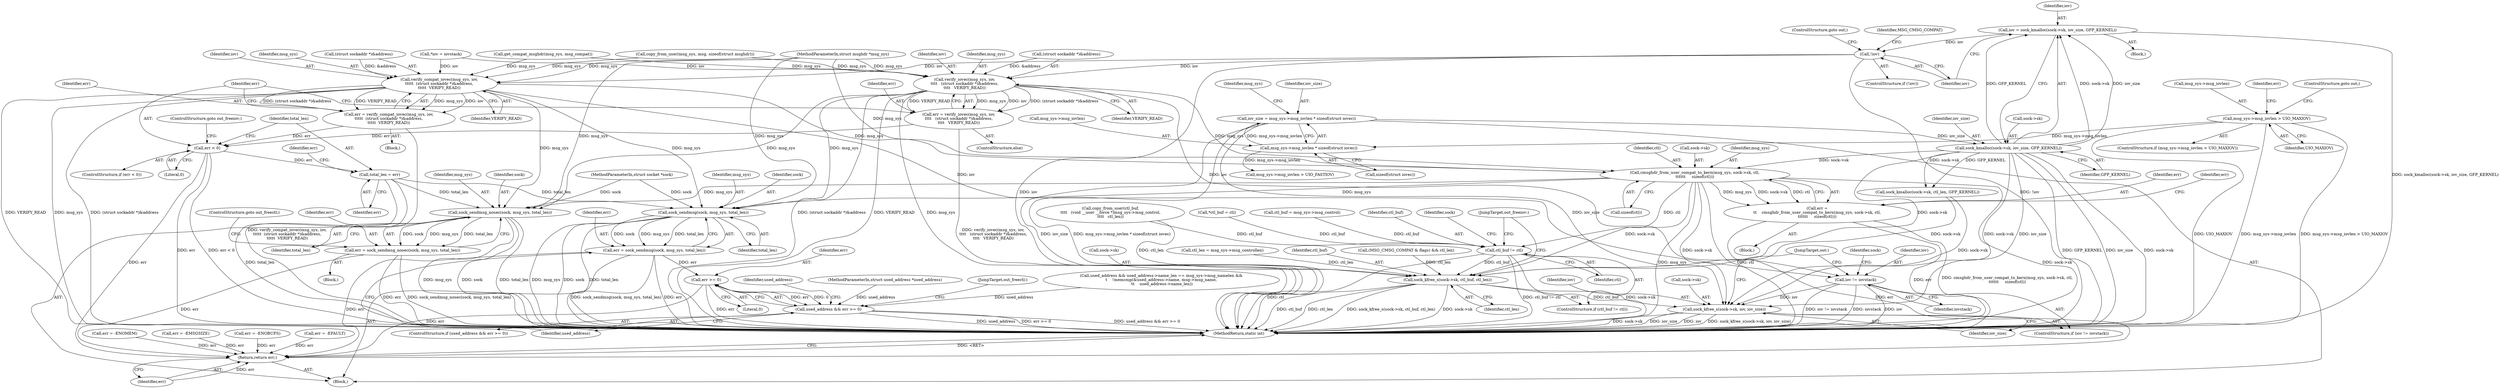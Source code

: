 digraph "0_linux_bc909d9ddbf7778371e36a651d6e4194b1cc7d4c@API" {
"1000193" [label="(Call,iov = sock_kmalloc(sock->sk, iov_size, GFP_KERNEL))"];
"1000195" [label="(Call,sock_kmalloc(sock->sk, iov_size, GFP_KERNEL))"];
"1000178" [label="(Call,iov_size = msg_sys->msg_iovlen * sizeof(struct iovec))"];
"1000180" [label="(Call,msg_sys->msg_iovlen * sizeof(struct iovec))"];
"1000168" [label="(Call,msg_sys->msg_iovlen > UIO_MAXIOV)"];
"1000202" [label="(Call,!iov)"];
"1000212" [label="(Call,verify_compat_iovec(msg_sys, iov,\n\t\t\t\t\t  (struct sockaddr *)&address,\n\t\t\t\t\t  VERIFY_READ))"];
"1000210" [label="(Call,err = verify_compat_iovec(msg_sys, iov,\n\t\t\t\t\t  (struct sockaddr *)&address,\n\t\t\t\t\t  VERIFY_READ))"];
"1000232" [label="(Call,err < 0)"];
"1000236" [label="(Call,total_len = err)"];
"1000371" [label="(Call,sock_sendmsg_nosec(sock, msg_sys, total_len))"];
"1000369" [label="(Call,err = sock_sendmsg_nosec(sock, msg_sys, total_len))"];
"1000430" [label="(Return,return err;)"];
"1000378" [label="(Call,sock_sendmsg(sock, msg_sys, total_len))"];
"1000376" [label="(Call,err = sock_sendmsg(sock, msg_sys, total_len))"];
"1000385" [label="(Call,err >= 0)"];
"1000383" [label="(Call,used_address && err >= 0)"];
"1000264" [label="(Call,cmsghdr_from_user_compat_to_kern(msg_sys, sock->sk, ctl,\n\t\t\t\t\t\t     sizeof(ctl)))"];
"1000262" [label="(Call,err =\n\t\t    cmsghdr_from_user_compat_to_kern(msg_sys, sock->sk, ctl,\n\t\t\t\t\t\t     sizeof(ctl)))"];
"1000409" [label="(Call,ctl_buf != ctl)"];
"1000412" [label="(Call,sock_kfree_s(sock->sk, ctl_buf, ctl_len))"];
"1000423" [label="(Call,sock_kfree_s(sock->sk, iov, iov_size))"];
"1000420" [label="(Call,iov != iovstack)"];
"1000223" [label="(Call,verify_iovec(msg_sys, iov,\n\t\t\t\t   (struct sockaddr *)&address,\n\t\t\t\t   VERIFY_READ))"];
"1000221" [label="(Call,err = verify_iovec(msg_sys, iov,\n\t\t\t\t   (struct sockaddr *)&address,\n\t\t\t\t   VERIFY_READ))"];
"1000412" [label="(Call,sock_kfree_s(sock->sk, ctl_buf, ctl_len))"];
"1000424" [label="(Call,sock->sk)"];
"1000172" [label="(Identifier,UIO_MAXIOV)"];
"1000181" [label="(Call,msg_sys->msg_iovlen)"];
"1000147" [label="(Call,get_compat_msghdr(msg_sys, msg_compat))"];
"1000192" [label="(Block,)"];
"1000213" [label="(Identifier,msg_sys)"];
"1000189" [label="(Identifier,msg_sys)"];
"1000408" [label="(ControlStructure,if (ctl_buf != ctl))"];
"1000378" [label="(Call,sock_sendmsg(sock, msg_sys, total_len))"];
"1000169" [label="(Call,msg_sys->msg_iovlen)"];
"1000202" [label="(Call,!iov)"];
"1000174" [label="(Call,err = -ENOMEM)"];
"1000376" [label="(Call,err = sock_sendmsg(sock, msg_sys, total_len))"];
"1000212" [label="(Call,verify_compat_iovec(msg_sys, iov,\n\t\t\t\t\t  (struct sockaddr *)&address,\n\t\t\t\t\t  VERIFY_READ))"];
"1000220" [label="(ControlStructure,else)"];
"1000413" [label="(Call,sock->sk)"];
"1000269" [label="(Identifier,ctl)"];
"1000224" [label="(Identifier,msg_sys)"];
"1000263" [label="(Identifier,err)"];
"1000201" [label="(ControlStructure,if (!iov))"];
"1000313" [label="(Call,copy_from_user(ctl_buf,\n\t\t\t\t   (void __user __force *)msg_sys->msg_control,\n\t\t\t\t   ctl_len))"];
"1000163" [label="(Call,err = -EMSGSIZE)"];
"1000266" [label="(Call,sock->sk)"];
"1000380" [label="(Identifier,msg_sys)"];
"1000221" [label="(Call,err = verify_iovec(msg_sys, iov,\n\t\t\t\t   (struct sockaddr *)&address,\n\t\t\t\t   VERIFY_READ))"];
"1000209" [label="(Block,)"];
"1000410" [label="(Identifier,ctl_buf)"];
"1000195" [label="(Call,sock_kmalloc(sock->sk, iov_size, GFP_KERNEL))"];
"1000370" [label="(Identifier,err)"];
"1000226" [label="(Call,(struct sockaddr *)&address)"];
"1000261" [label="(Block,)"];
"1000368" [label="(Block,)"];
"1000238" [label="(Identifier,err)"];
"1000384" [label="(Identifier,used_address)"];
"1000203" [label="(Identifier,iov)"];
"1000231" [label="(ControlStructure,if (err < 0))"];
"1000223" [label="(Call,verify_iovec(msg_sys, iov,\n\t\t\t\t   (struct sockaddr *)&address,\n\t\t\t\t   VERIFY_READ))"];
"1000371" [label="(Call,sock_sendmsg_nosec(sock, msg_sys, total_len))"];
"1000211" [label="(Identifier,err)"];
"1000215" [label="(Call,(struct sockaddr *)&address)"];
"1000431" [label="(Identifier,err)"];
"1000422" [label="(Identifier,iovstack)"];
"1000196" [label="(Call,sock->sk)"];
"1000414" [label="(Identifier,sock)"];
"1000386" [label="(Identifier,err)"];
"1000222" [label="(Identifier,err)"];
"1000280" [label="(Call,ctl_len = msg_sys->msg_controllen)"];
"1000379" [label="(Identifier,sock)"];
"1000219" [label="(Identifier,VERIFY_READ)"];
"1000429" [label="(JumpTarget,out:)"];
"1000264" [label="(Call,cmsghdr_from_user_compat_to_kern(msg_sys, sock->sk, ctl,\n\t\t\t\t\t\t     sizeof(ctl)))"];
"1000108" [label="(MethodParameterIn,struct socket *sock)"];
"1000416" [label="(Identifier,ctl_buf)"];
"1000375" [label="(ControlStructure,goto out_freectl;)"];
"1000428" [label="(Identifier,iov_size)"];
"1000194" [label="(Identifier,iov)"];
"1000383" [label="(Call,used_address && err >= 0)"];
"1000387" [label="(Literal,0)"];
"1000432" [label="(MethodReturn,static int)"];
"1000110" [label="(MethodParameterIn,struct msghdr *msg_sys)"];
"1000270" [label="(Call,sizeof(ctl))"];
"1000236" [label="(Call,total_len = err)"];
"1000167" [label="(ControlStructure,if (msg_sys->msg_iovlen > UIO_MAXIOV))"];
"1000411" [label="(Identifier,ctl)"];
"1000113" [label="(Block,)"];
"1000237" [label="(Identifier,total_len)"];
"1000265" [label="(Identifier,msg_sys)"];
"1000112" [label="(MethodParameterIn,struct used_address *used_address)"];
"1000382" [label="(ControlStructure,if (used_address && err >= 0))"];
"1000187" [label="(Call,msg_sys->msg_iovlen > UIO_FASTIOV)"];
"1000230" [label="(Identifier,VERIFY_READ)"];
"1000204" [label="(ControlStructure,goto out;)"];
"1000409" [label="(Call,ctl_buf != ctl)"];
"1000210" [label="(Call,err = verify_compat_iovec(msg_sys, iov,\n\t\t\t\t\t  (struct sockaddr *)&address,\n\t\t\t\t\t  VERIFY_READ))"];
"1000256" [label="(Call,(MSG_CMSG_COMPAT & flags) && ctl_len)"];
"1000427" [label="(Identifier,iov)"];
"1000175" [label="(Identifier,err)"];
"1000235" [label="(ControlStructure,goto out_freeiov;)"];
"1000297" [label="(Call,sock_kmalloc(sock->sk, ctl_len, GFP_KERNEL))"];
"1000407" [label="(JumpTarget,out_freectl:)"];
"1000199" [label="(Identifier,iov_size)"];
"1000234" [label="(Literal,0)"];
"1000178" [label="(Call,iov_size = msg_sys->msg_iovlen * sizeof(struct iovec))"];
"1000207" [label="(Identifier,MSG_CMSG_COMPAT)"];
"1000232" [label="(Call,err < 0)"];
"1000381" [label="(Identifier,total_len)"];
"1000184" [label="(Call,sizeof(struct iovec))"];
"1000420" [label="(Call,iov != iovstack)"];
"1000262" [label="(Call,err =\n\t\t    cmsghdr_from_user_compat_to_kern(msg_sys, sock->sk, ctl,\n\t\t\t\t\t\t     sizeof(ctl)))"];
"1000418" [label="(JumpTarget,out_freeiov:)"];
"1000430" [label="(Return,return err;)"];
"1000233" [label="(Identifier,err)"];
"1000155" [label="(Call,copy_from_user(msg_sys, msg, sizeof(struct msghdr)))"];
"1000425" [label="(Identifier,sock)"];
"1000273" [label="(Identifier,err)"];
"1000369" [label="(Call,err = sock_sendmsg_nosec(sock, msg_sys, total_len))"];
"1000179" [label="(Identifier,iov_size)"];
"1000130" [label="(Call,*ctl_buf = ctl)"];
"1000240" [label="(Identifier,err)"];
"1000419" [label="(ControlStructure,if (iov != iovstack))"];
"1000168" [label="(Call,msg_sys->msg_iovlen > UIO_MAXIOV)"];
"1000275" [label="(Call,ctl_buf = msg_sys->msg_control)"];
"1000346" [label="(Call,used_address && used_address->name_len == msg_sys->msg_namelen &&\n\t    !memcmp(&used_address->name, msg->msg_name,\n \t\t    used_address->name_len))"];
"1000372" [label="(Identifier,sock)"];
"1000421" [label="(Identifier,iov)"];
"1000417" [label="(Identifier,ctl_len)"];
"1000173" [label="(ControlStructure,goto out;)"];
"1000225" [label="(Identifier,iov)"];
"1000200" [label="(Identifier,GFP_KERNEL)"];
"1000423" [label="(Call,sock_kfree_s(sock->sk, iov, iov_size))"];
"1000391" [label="(Identifier,used_address)"];
"1000214" [label="(Identifier,iov)"];
"1000239" [label="(Call,err = -ENOBUFS)"];
"1000385" [label="(Call,err >= 0)"];
"1000377" [label="(Identifier,err)"];
"1000123" [label="(Call,*iov = iovstack)"];
"1000180" [label="(Call,msg_sys->msg_iovlen * sizeof(struct iovec))"];
"1000374" [label="(Identifier,total_len)"];
"1000373" [label="(Identifier,msg_sys)"];
"1000193" [label="(Call,iov = sock_kmalloc(sock->sk, iov_size, GFP_KERNEL))"];
"1000308" [label="(Call,err = -EFAULT)"];
"1000193" -> "1000192"  [label="AST: "];
"1000193" -> "1000195"  [label="CFG: "];
"1000194" -> "1000193"  [label="AST: "];
"1000195" -> "1000193"  [label="AST: "];
"1000203" -> "1000193"  [label="CFG: "];
"1000193" -> "1000432"  [label="DDG: sock_kmalloc(sock->sk, iov_size, GFP_KERNEL)"];
"1000195" -> "1000193"  [label="DDG: sock->sk"];
"1000195" -> "1000193"  [label="DDG: iov_size"];
"1000195" -> "1000193"  [label="DDG: GFP_KERNEL"];
"1000193" -> "1000202"  [label="DDG: iov"];
"1000195" -> "1000200"  [label="CFG: "];
"1000196" -> "1000195"  [label="AST: "];
"1000199" -> "1000195"  [label="AST: "];
"1000200" -> "1000195"  [label="AST: "];
"1000195" -> "1000432"  [label="DDG: GFP_KERNEL"];
"1000195" -> "1000432"  [label="DDG: iov_size"];
"1000195" -> "1000432"  [label="DDG: sock->sk"];
"1000178" -> "1000195"  [label="DDG: iov_size"];
"1000195" -> "1000264"  [label="DDG: sock->sk"];
"1000195" -> "1000297"  [label="DDG: sock->sk"];
"1000195" -> "1000297"  [label="DDG: GFP_KERNEL"];
"1000195" -> "1000412"  [label="DDG: sock->sk"];
"1000195" -> "1000423"  [label="DDG: sock->sk"];
"1000195" -> "1000423"  [label="DDG: iov_size"];
"1000178" -> "1000113"  [label="AST: "];
"1000178" -> "1000180"  [label="CFG: "];
"1000179" -> "1000178"  [label="AST: "];
"1000180" -> "1000178"  [label="AST: "];
"1000189" -> "1000178"  [label="CFG: "];
"1000178" -> "1000432"  [label="DDG: iov_size"];
"1000178" -> "1000432"  [label="DDG: msg_sys->msg_iovlen * sizeof(struct iovec)"];
"1000180" -> "1000178"  [label="DDG: msg_sys->msg_iovlen"];
"1000178" -> "1000423"  [label="DDG: iov_size"];
"1000180" -> "1000184"  [label="CFG: "];
"1000181" -> "1000180"  [label="AST: "];
"1000184" -> "1000180"  [label="AST: "];
"1000168" -> "1000180"  [label="DDG: msg_sys->msg_iovlen"];
"1000180" -> "1000187"  [label="DDG: msg_sys->msg_iovlen"];
"1000168" -> "1000167"  [label="AST: "];
"1000168" -> "1000172"  [label="CFG: "];
"1000169" -> "1000168"  [label="AST: "];
"1000172" -> "1000168"  [label="AST: "];
"1000173" -> "1000168"  [label="CFG: "];
"1000175" -> "1000168"  [label="CFG: "];
"1000168" -> "1000432"  [label="DDG: msg_sys->msg_iovlen > UIO_MAXIOV"];
"1000168" -> "1000432"  [label="DDG: UIO_MAXIOV"];
"1000168" -> "1000432"  [label="DDG: msg_sys->msg_iovlen"];
"1000202" -> "1000201"  [label="AST: "];
"1000202" -> "1000203"  [label="CFG: "];
"1000203" -> "1000202"  [label="AST: "];
"1000204" -> "1000202"  [label="CFG: "];
"1000207" -> "1000202"  [label="CFG: "];
"1000202" -> "1000432"  [label="DDG: iov"];
"1000202" -> "1000432"  [label="DDG: !iov"];
"1000202" -> "1000212"  [label="DDG: iov"];
"1000202" -> "1000223"  [label="DDG: iov"];
"1000212" -> "1000210"  [label="AST: "];
"1000212" -> "1000219"  [label="CFG: "];
"1000213" -> "1000212"  [label="AST: "];
"1000214" -> "1000212"  [label="AST: "];
"1000215" -> "1000212"  [label="AST: "];
"1000219" -> "1000212"  [label="AST: "];
"1000210" -> "1000212"  [label="CFG: "];
"1000212" -> "1000432"  [label="DDG: VERIFY_READ"];
"1000212" -> "1000432"  [label="DDG: msg_sys"];
"1000212" -> "1000432"  [label="DDG: (struct sockaddr *)&address"];
"1000212" -> "1000210"  [label="DDG: msg_sys"];
"1000212" -> "1000210"  [label="DDG: iov"];
"1000212" -> "1000210"  [label="DDG: (struct sockaddr *)&address"];
"1000212" -> "1000210"  [label="DDG: VERIFY_READ"];
"1000147" -> "1000212"  [label="DDG: msg_sys"];
"1000155" -> "1000212"  [label="DDG: msg_sys"];
"1000110" -> "1000212"  [label="DDG: msg_sys"];
"1000123" -> "1000212"  [label="DDG: iov"];
"1000215" -> "1000212"  [label="DDG: &address"];
"1000212" -> "1000264"  [label="DDG: msg_sys"];
"1000212" -> "1000371"  [label="DDG: msg_sys"];
"1000212" -> "1000378"  [label="DDG: msg_sys"];
"1000212" -> "1000420"  [label="DDG: iov"];
"1000210" -> "1000209"  [label="AST: "];
"1000211" -> "1000210"  [label="AST: "];
"1000233" -> "1000210"  [label="CFG: "];
"1000210" -> "1000432"  [label="DDG: verify_compat_iovec(msg_sys, iov,\n\t\t\t\t\t  (struct sockaddr *)&address,\n\t\t\t\t\t  VERIFY_READ)"];
"1000210" -> "1000232"  [label="DDG: err"];
"1000232" -> "1000231"  [label="AST: "];
"1000232" -> "1000234"  [label="CFG: "];
"1000233" -> "1000232"  [label="AST: "];
"1000234" -> "1000232"  [label="AST: "];
"1000235" -> "1000232"  [label="CFG: "];
"1000237" -> "1000232"  [label="CFG: "];
"1000232" -> "1000432"  [label="DDG: err"];
"1000232" -> "1000432"  [label="DDG: err < 0"];
"1000221" -> "1000232"  [label="DDG: err"];
"1000232" -> "1000236"  [label="DDG: err"];
"1000232" -> "1000430"  [label="DDG: err"];
"1000236" -> "1000113"  [label="AST: "];
"1000236" -> "1000238"  [label="CFG: "];
"1000237" -> "1000236"  [label="AST: "];
"1000238" -> "1000236"  [label="AST: "];
"1000240" -> "1000236"  [label="CFG: "];
"1000236" -> "1000432"  [label="DDG: total_len"];
"1000236" -> "1000371"  [label="DDG: total_len"];
"1000236" -> "1000378"  [label="DDG: total_len"];
"1000371" -> "1000369"  [label="AST: "];
"1000371" -> "1000374"  [label="CFG: "];
"1000372" -> "1000371"  [label="AST: "];
"1000373" -> "1000371"  [label="AST: "];
"1000374" -> "1000371"  [label="AST: "];
"1000369" -> "1000371"  [label="CFG: "];
"1000371" -> "1000432"  [label="DDG: msg_sys"];
"1000371" -> "1000432"  [label="DDG: sock"];
"1000371" -> "1000432"  [label="DDG: total_len"];
"1000371" -> "1000369"  [label="DDG: sock"];
"1000371" -> "1000369"  [label="DDG: msg_sys"];
"1000371" -> "1000369"  [label="DDG: total_len"];
"1000108" -> "1000371"  [label="DDG: sock"];
"1000264" -> "1000371"  [label="DDG: msg_sys"];
"1000223" -> "1000371"  [label="DDG: msg_sys"];
"1000110" -> "1000371"  [label="DDG: msg_sys"];
"1000369" -> "1000368"  [label="AST: "];
"1000370" -> "1000369"  [label="AST: "];
"1000375" -> "1000369"  [label="CFG: "];
"1000369" -> "1000432"  [label="DDG: err"];
"1000369" -> "1000432"  [label="DDG: sock_sendmsg_nosec(sock, msg_sys, total_len)"];
"1000369" -> "1000430"  [label="DDG: err"];
"1000430" -> "1000113"  [label="AST: "];
"1000430" -> "1000431"  [label="CFG: "];
"1000431" -> "1000430"  [label="AST: "];
"1000432" -> "1000430"  [label="CFG: "];
"1000430" -> "1000432"  [label="DDG: <RET>"];
"1000431" -> "1000430"  [label="DDG: err"];
"1000376" -> "1000430"  [label="DDG: err"];
"1000239" -> "1000430"  [label="DDG: err"];
"1000262" -> "1000430"  [label="DDG: err"];
"1000385" -> "1000430"  [label="DDG: err"];
"1000174" -> "1000430"  [label="DDG: err"];
"1000163" -> "1000430"  [label="DDG: err"];
"1000308" -> "1000430"  [label="DDG: err"];
"1000378" -> "1000376"  [label="AST: "];
"1000378" -> "1000381"  [label="CFG: "];
"1000379" -> "1000378"  [label="AST: "];
"1000380" -> "1000378"  [label="AST: "];
"1000381" -> "1000378"  [label="AST: "];
"1000376" -> "1000378"  [label="CFG: "];
"1000378" -> "1000432"  [label="DDG: msg_sys"];
"1000378" -> "1000432"  [label="DDG: sock"];
"1000378" -> "1000432"  [label="DDG: total_len"];
"1000378" -> "1000376"  [label="DDG: sock"];
"1000378" -> "1000376"  [label="DDG: msg_sys"];
"1000378" -> "1000376"  [label="DDG: total_len"];
"1000108" -> "1000378"  [label="DDG: sock"];
"1000264" -> "1000378"  [label="DDG: msg_sys"];
"1000223" -> "1000378"  [label="DDG: msg_sys"];
"1000110" -> "1000378"  [label="DDG: msg_sys"];
"1000376" -> "1000113"  [label="AST: "];
"1000377" -> "1000376"  [label="AST: "];
"1000384" -> "1000376"  [label="CFG: "];
"1000376" -> "1000432"  [label="DDG: err"];
"1000376" -> "1000432"  [label="DDG: sock_sendmsg(sock, msg_sys, total_len)"];
"1000376" -> "1000385"  [label="DDG: err"];
"1000385" -> "1000383"  [label="AST: "];
"1000385" -> "1000387"  [label="CFG: "];
"1000386" -> "1000385"  [label="AST: "];
"1000387" -> "1000385"  [label="AST: "];
"1000383" -> "1000385"  [label="CFG: "];
"1000385" -> "1000432"  [label="DDG: err"];
"1000385" -> "1000383"  [label="DDG: err"];
"1000385" -> "1000383"  [label="DDG: 0"];
"1000383" -> "1000382"  [label="AST: "];
"1000383" -> "1000384"  [label="CFG: "];
"1000384" -> "1000383"  [label="AST: "];
"1000391" -> "1000383"  [label="CFG: "];
"1000407" -> "1000383"  [label="CFG: "];
"1000383" -> "1000432"  [label="DDG: used_address && err >= 0"];
"1000383" -> "1000432"  [label="DDG: used_address"];
"1000383" -> "1000432"  [label="DDG: err >= 0"];
"1000346" -> "1000383"  [label="DDG: used_address"];
"1000112" -> "1000383"  [label="DDG: used_address"];
"1000264" -> "1000262"  [label="AST: "];
"1000264" -> "1000270"  [label="CFG: "];
"1000265" -> "1000264"  [label="AST: "];
"1000266" -> "1000264"  [label="AST: "];
"1000269" -> "1000264"  [label="AST: "];
"1000270" -> "1000264"  [label="AST: "];
"1000262" -> "1000264"  [label="CFG: "];
"1000264" -> "1000432"  [label="DDG: msg_sys"];
"1000264" -> "1000432"  [label="DDG: ctl"];
"1000264" -> "1000432"  [label="DDG: sock->sk"];
"1000264" -> "1000262"  [label="DDG: msg_sys"];
"1000264" -> "1000262"  [label="DDG: sock->sk"];
"1000264" -> "1000262"  [label="DDG: ctl"];
"1000223" -> "1000264"  [label="DDG: msg_sys"];
"1000110" -> "1000264"  [label="DDG: msg_sys"];
"1000264" -> "1000409"  [label="DDG: ctl"];
"1000264" -> "1000412"  [label="DDG: sock->sk"];
"1000264" -> "1000423"  [label="DDG: sock->sk"];
"1000262" -> "1000261"  [label="AST: "];
"1000263" -> "1000262"  [label="AST: "];
"1000273" -> "1000262"  [label="CFG: "];
"1000262" -> "1000432"  [label="DDG: err"];
"1000262" -> "1000432"  [label="DDG: cmsghdr_from_user_compat_to_kern(msg_sys, sock->sk, ctl,\n\t\t\t\t\t\t     sizeof(ctl))"];
"1000409" -> "1000408"  [label="AST: "];
"1000409" -> "1000411"  [label="CFG: "];
"1000410" -> "1000409"  [label="AST: "];
"1000411" -> "1000409"  [label="AST: "];
"1000414" -> "1000409"  [label="CFG: "];
"1000418" -> "1000409"  [label="CFG: "];
"1000409" -> "1000432"  [label="DDG: ctl"];
"1000409" -> "1000432"  [label="DDG: ctl_buf != ctl"];
"1000409" -> "1000432"  [label="DDG: ctl_buf"];
"1000275" -> "1000409"  [label="DDG: ctl_buf"];
"1000313" -> "1000409"  [label="DDG: ctl_buf"];
"1000130" -> "1000409"  [label="DDG: ctl_buf"];
"1000409" -> "1000412"  [label="DDG: ctl_buf"];
"1000412" -> "1000408"  [label="AST: "];
"1000412" -> "1000417"  [label="CFG: "];
"1000413" -> "1000412"  [label="AST: "];
"1000416" -> "1000412"  [label="AST: "];
"1000417" -> "1000412"  [label="AST: "];
"1000418" -> "1000412"  [label="CFG: "];
"1000412" -> "1000432"  [label="DDG: sock_kfree_s(sock->sk, ctl_buf, ctl_len)"];
"1000412" -> "1000432"  [label="DDG: sock->sk"];
"1000412" -> "1000432"  [label="DDG: ctl_buf"];
"1000412" -> "1000432"  [label="DDG: ctl_len"];
"1000297" -> "1000412"  [label="DDG: sock->sk"];
"1000256" -> "1000412"  [label="DDG: ctl_len"];
"1000280" -> "1000412"  [label="DDG: ctl_len"];
"1000313" -> "1000412"  [label="DDG: ctl_len"];
"1000412" -> "1000423"  [label="DDG: sock->sk"];
"1000423" -> "1000419"  [label="AST: "];
"1000423" -> "1000428"  [label="CFG: "];
"1000424" -> "1000423"  [label="AST: "];
"1000427" -> "1000423"  [label="AST: "];
"1000428" -> "1000423"  [label="AST: "];
"1000429" -> "1000423"  [label="CFG: "];
"1000423" -> "1000432"  [label="DDG: iov_size"];
"1000423" -> "1000432"  [label="DDG: iov"];
"1000423" -> "1000432"  [label="DDG: sock_kfree_s(sock->sk, iov, iov_size)"];
"1000423" -> "1000432"  [label="DDG: sock->sk"];
"1000297" -> "1000423"  [label="DDG: sock->sk"];
"1000420" -> "1000423"  [label="DDG: iov"];
"1000420" -> "1000419"  [label="AST: "];
"1000420" -> "1000422"  [label="CFG: "];
"1000421" -> "1000420"  [label="AST: "];
"1000422" -> "1000420"  [label="AST: "];
"1000425" -> "1000420"  [label="CFG: "];
"1000429" -> "1000420"  [label="CFG: "];
"1000420" -> "1000432"  [label="DDG: iov != iovstack"];
"1000420" -> "1000432"  [label="DDG: iovstack"];
"1000420" -> "1000432"  [label="DDG: iov"];
"1000223" -> "1000420"  [label="DDG: iov"];
"1000223" -> "1000221"  [label="AST: "];
"1000223" -> "1000230"  [label="CFG: "];
"1000224" -> "1000223"  [label="AST: "];
"1000225" -> "1000223"  [label="AST: "];
"1000226" -> "1000223"  [label="AST: "];
"1000230" -> "1000223"  [label="AST: "];
"1000221" -> "1000223"  [label="CFG: "];
"1000223" -> "1000432"  [label="DDG: (struct sockaddr *)&address"];
"1000223" -> "1000432"  [label="DDG: VERIFY_READ"];
"1000223" -> "1000432"  [label="DDG: msg_sys"];
"1000223" -> "1000221"  [label="DDG: msg_sys"];
"1000223" -> "1000221"  [label="DDG: iov"];
"1000223" -> "1000221"  [label="DDG: (struct sockaddr *)&address"];
"1000223" -> "1000221"  [label="DDG: VERIFY_READ"];
"1000147" -> "1000223"  [label="DDG: msg_sys"];
"1000155" -> "1000223"  [label="DDG: msg_sys"];
"1000110" -> "1000223"  [label="DDG: msg_sys"];
"1000123" -> "1000223"  [label="DDG: iov"];
"1000226" -> "1000223"  [label="DDG: &address"];
"1000221" -> "1000220"  [label="AST: "];
"1000222" -> "1000221"  [label="AST: "];
"1000233" -> "1000221"  [label="CFG: "];
"1000221" -> "1000432"  [label="DDG: verify_iovec(msg_sys, iov,\n\t\t\t\t   (struct sockaddr *)&address,\n\t\t\t\t   VERIFY_READ)"];
}
